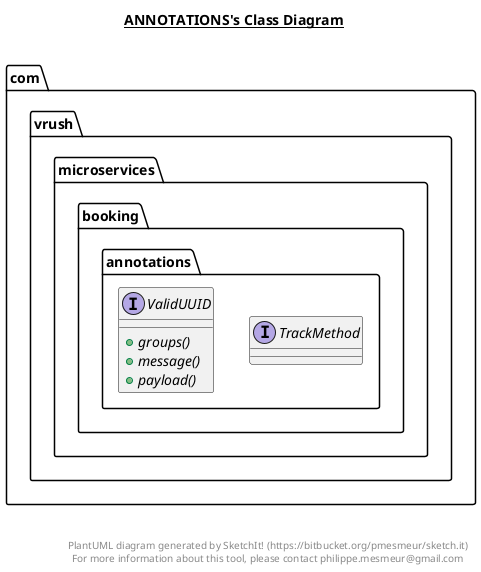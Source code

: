 @startuml

title __ANNOTATIONS's Class Diagram__\n

  namespace com.vrush.microservices.booking {
    namespace annotations {
      interface com.vrush.microservices.booking.annotations.TrackMethod {
      }
    }
  }
  

  namespace com.vrush.microservices.booking {
    namespace annotations {
      interface com.vrush.microservices.booking.annotations.ValidUUID {
          {abstract} + groups()
          {abstract} + message()
          {abstract} + payload()
      }
    }
  }
  



right footer


PlantUML diagram generated by SketchIt! (https://bitbucket.org/pmesmeur/sketch.it)
For more information about this tool, please contact philippe.mesmeur@gmail.com
endfooter

@enduml
